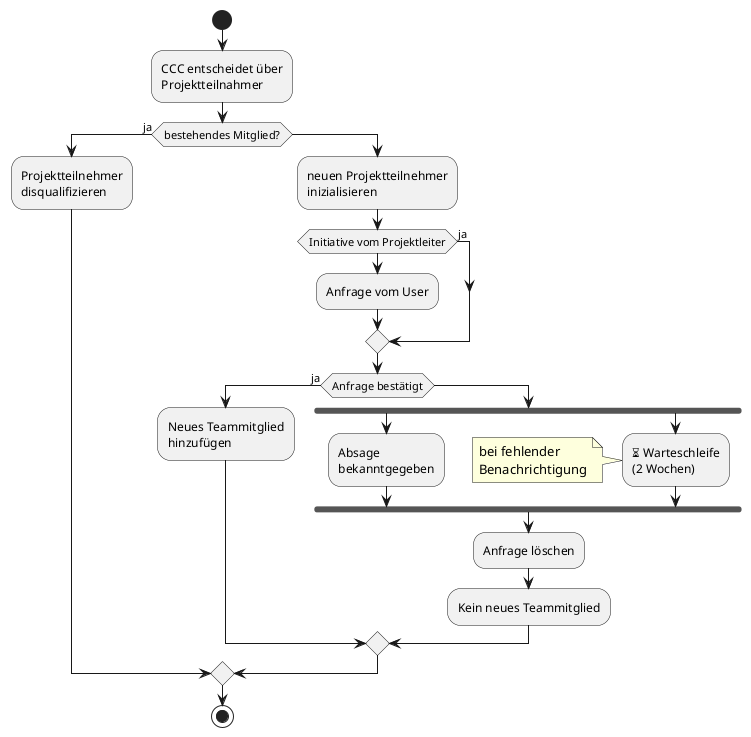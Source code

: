 @startuml
start
:CCC entscheidet über
Projektteilnahmer;
if (bestehendes Mitglied?) then (ja)
    :Projektteilnehmer
    disqualifizieren;
else
    :neuen Projektteilnehmer
    inizialisieren;
    if (Initiative vom Projektleiter) then (ja)
    else
        :Anfrage vom User;
        endif;
        if (Anfrage bestätigt) then (ja)
            :Neues Teammitglied
            hinzufügen;
        else
            fork
                :Absage
                bekanntgegeben;
            fork again
                :⏳ Warteschleife
                (2 Wochen);
                note left: bei fehlender\nBenachrichtigung
            end fork
            :Anfrage löschen;
            :Kein neues Teammitglied;
            endif;
            endif;
            stop
            @enduml